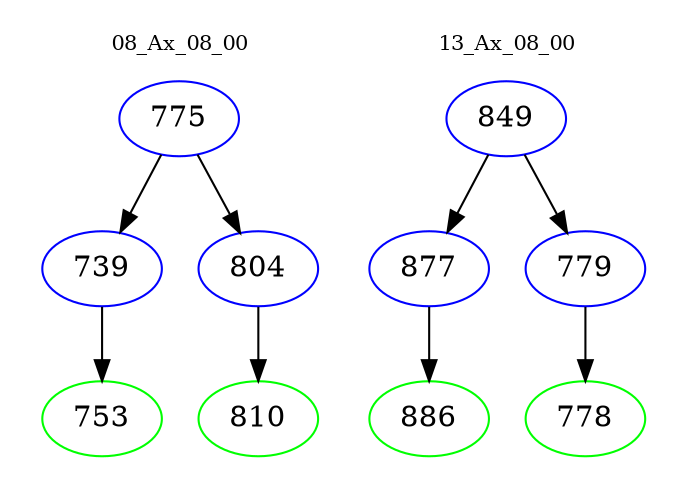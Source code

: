 digraph{
subgraph cluster_0 {
color = white
label = "08_Ax_08_00";
fontsize=10;
T0_775 [label="775", color="blue"]
T0_775 -> T0_739 [color="black"]
T0_739 [label="739", color="blue"]
T0_739 -> T0_753 [color="black"]
T0_753 [label="753", color="green"]
T0_775 -> T0_804 [color="black"]
T0_804 [label="804", color="blue"]
T0_804 -> T0_810 [color="black"]
T0_810 [label="810", color="green"]
}
subgraph cluster_1 {
color = white
label = "13_Ax_08_00";
fontsize=10;
T1_849 [label="849", color="blue"]
T1_849 -> T1_877 [color="black"]
T1_877 [label="877", color="blue"]
T1_877 -> T1_886 [color="black"]
T1_886 [label="886", color="green"]
T1_849 -> T1_779 [color="black"]
T1_779 [label="779", color="blue"]
T1_779 -> T1_778 [color="black"]
T1_778 [label="778", color="green"]
}
}
